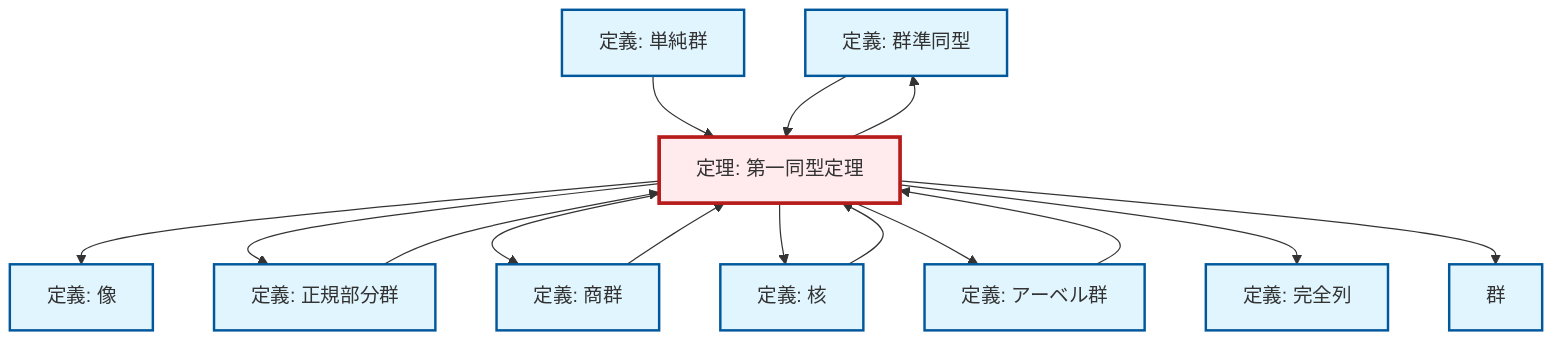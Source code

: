 graph TD
    classDef definition fill:#e1f5fe,stroke:#01579b,stroke-width:2px
    classDef theorem fill:#f3e5f5,stroke:#4a148c,stroke-width:2px
    classDef axiom fill:#fff3e0,stroke:#e65100,stroke-width:2px
    classDef example fill:#e8f5e9,stroke:#1b5e20,stroke-width:2px
    classDef current fill:#ffebee,stroke:#b71c1c,stroke-width:3px
    def-exact-sequence["定義: 完全列"]:::definition
    def-homomorphism["定義: 群準同型"]:::definition
    thm-first-isomorphism["定理: 第一同型定理"]:::theorem
    def-group["群"]:::definition
    def-quotient-group["定義: 商群"]:::definition
    def-kernel["定義: 核"]:::definition
    def-simple-group["定義: 単純群"]:::definition
    def-abelian-group["定義: アーベル群"]:::definition
    def-normal-subgroup["定義: 正規部分群"]:::definition
    def-image["定義: 像"]:::definition
    def-normal-subgroup --> thm-first-isomorphism
    def-kernel --> thm-first-isomorphism
    def-quotient-group --> thm-first-isomorphism
    def-simple-group --> thm-first-isomorphism
    def-abelian-group --> thm-first-isomorphism
    thm-first-isomorphism --> def-image
    thm-first-isomorphism --> def-normal-subgroup
    thm-first-isomorphism --> def-homomorphism
    thm-first-isomorphism --> def-quotient-group
    thm-first-isomorphism --> def-kernel
    def-homomorphism --> thm-first-isomorphism
    thm-first-isomorphism --> def-abelian-group
    thm-first-isomorphism --> def-exact-sequence
    thm-first-isomorphism --> def-group
    class thm-first-isomorphism current